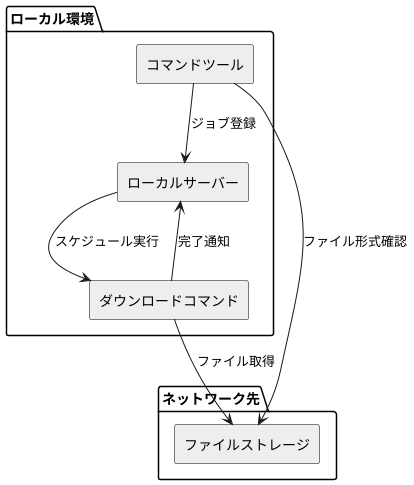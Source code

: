 @startuml
skinparam componentStyle rectangle
skinparam backgroundColor #ffffff
skinparam component {
    BackgroundColor #eeeeee
    BorderColor Black
}

package "ローカル環境" {
    [コマンドツール] as CommandTool
    [ローカルサーバー] as LocalServer
    [ダウンロードコマンド] as DownloadCommand
}

package "ネットワーク先" {
    [ファイルストレージ] as FileStorage
}

' 処理の流れ
CommandTool --> FileStorage : ファイル形式確認
CommandTool --> LocalServer : ジョブ登録
LocalServer --> DownloadCommand : スケジュール実行
DownloadCommand --> FileStorage : ファイル取得
DownloadCommand --> LocalServer : 完了通知

@enduml


